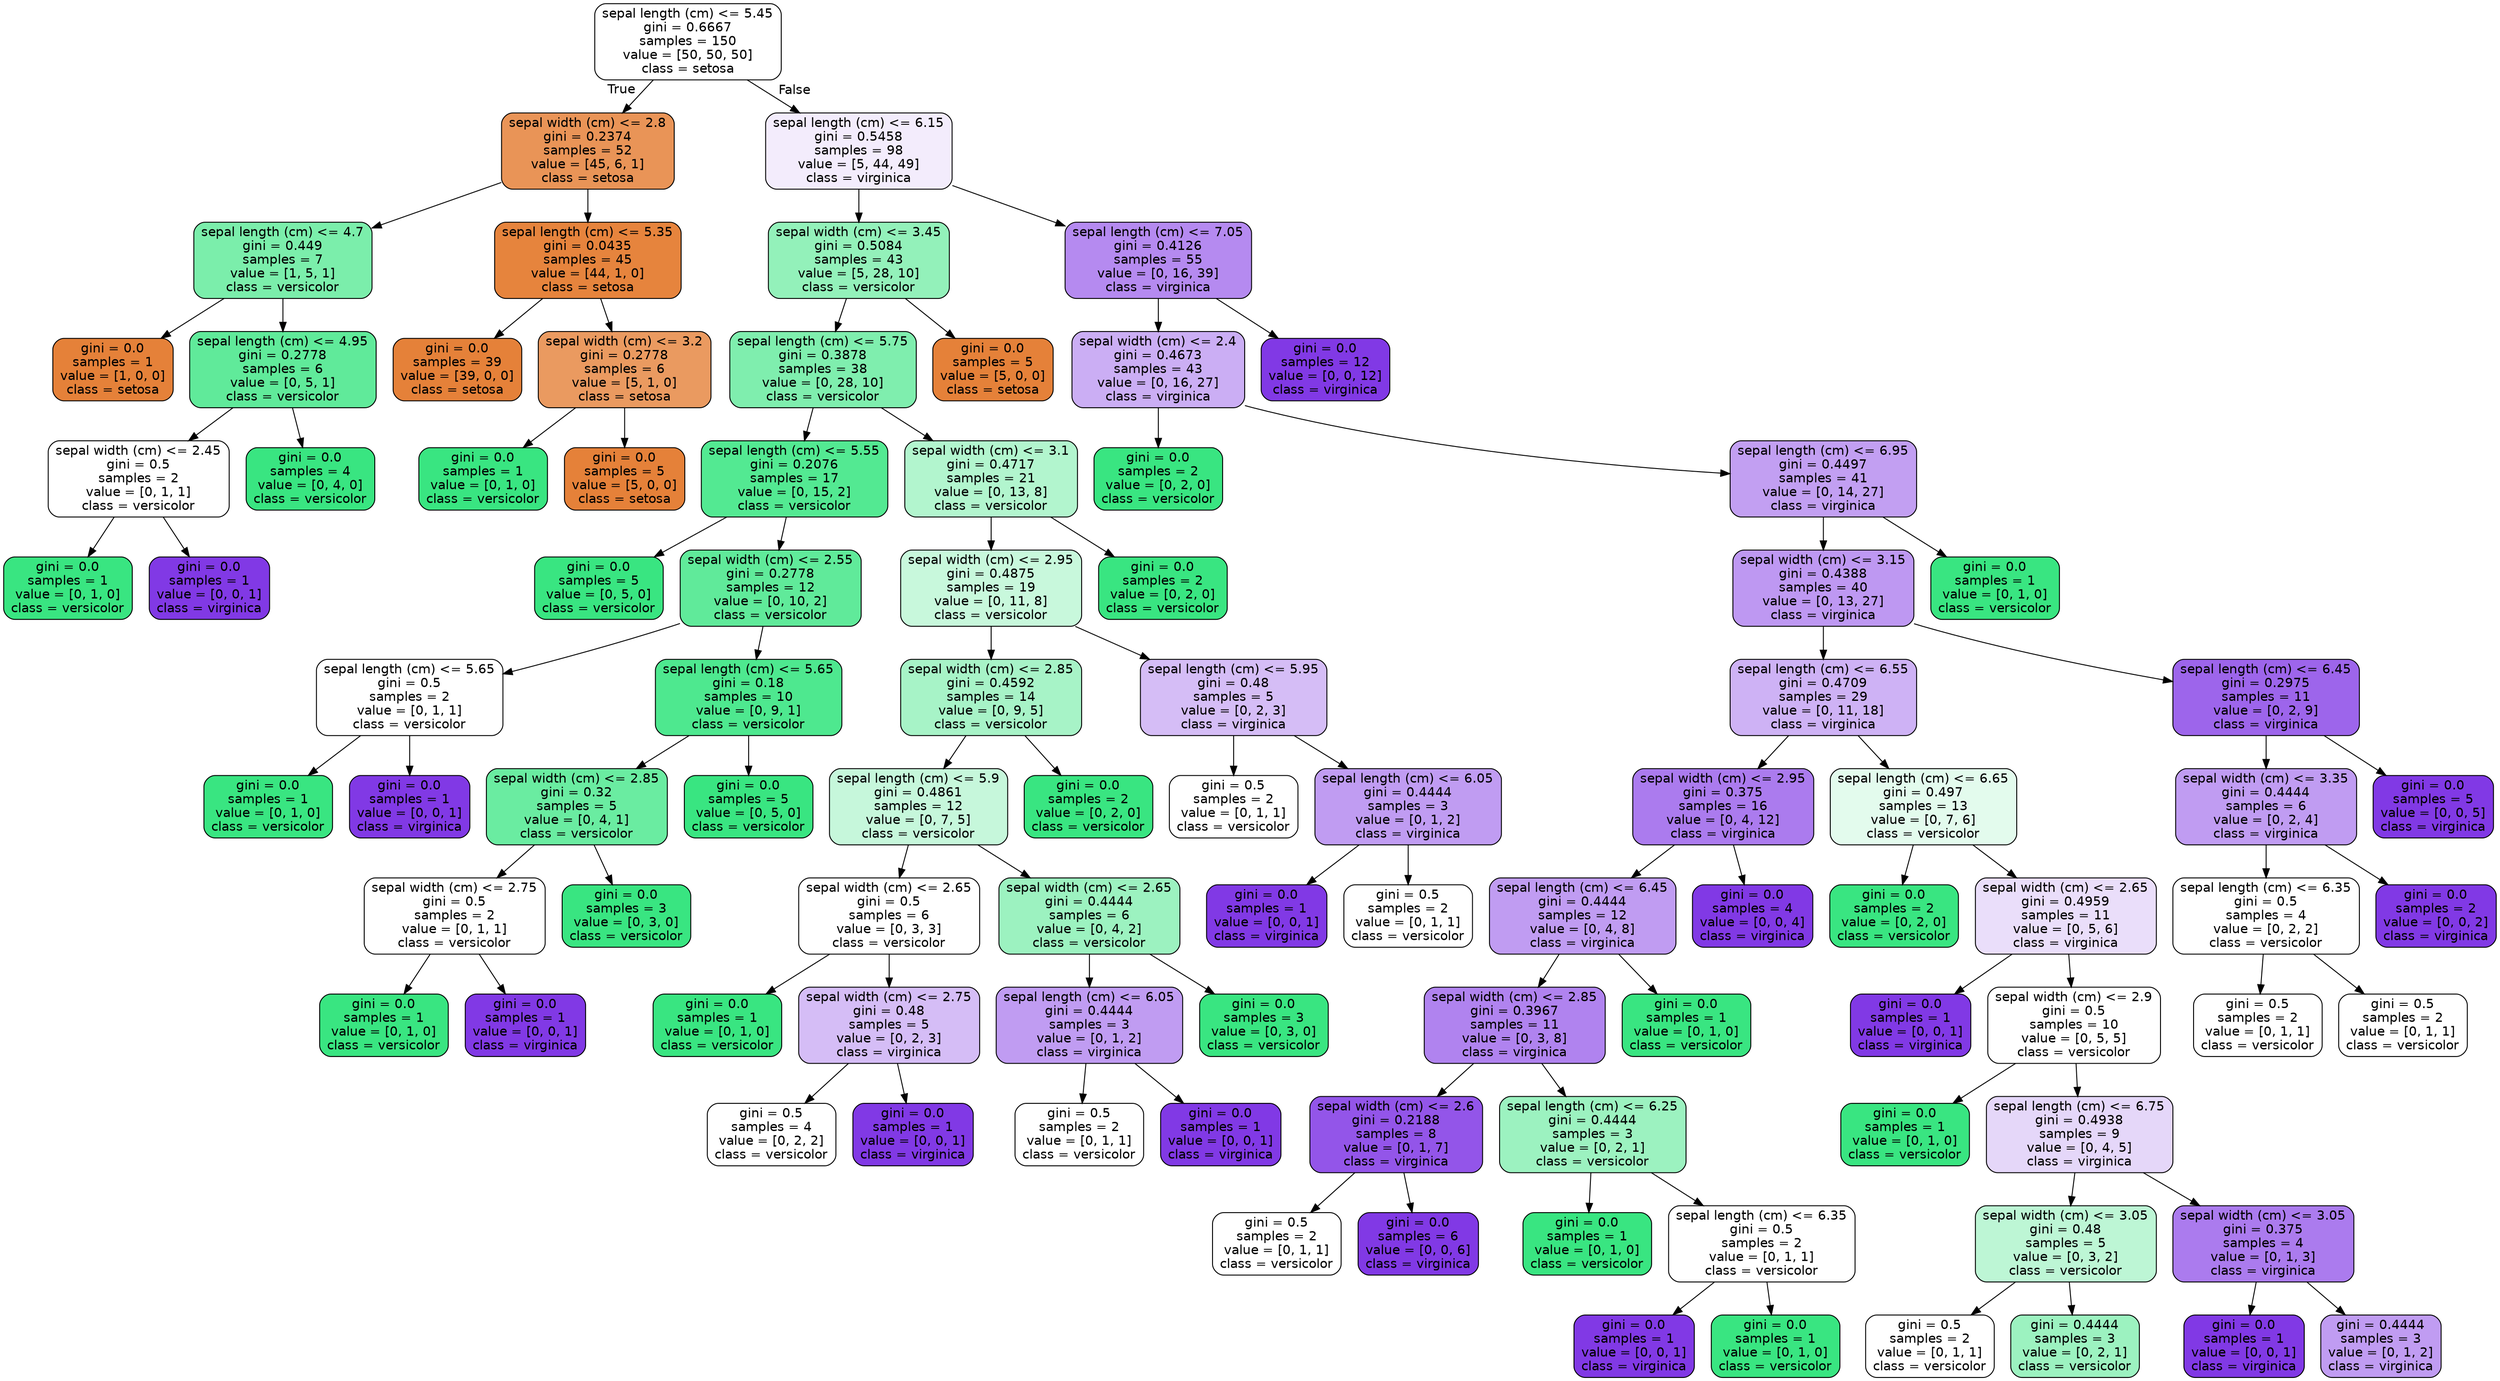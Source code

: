 digraph Tree {
node [shape=box, style="filled, rounded", color="black", fontname=helvetica] ;
edge [fontname=helvetica] ;
0 [label="sepal length (cm) <= 5.45\ngini = 0.6667\nsamples = 150\nvalue = [50, 50, 50]\nclass = setosa", fillcolor="#e5813900"] ;
1 [label="sepal width (cm) <= 2.8\ngini = 0.2374\nsamples = 52\nvalue = [45, 6, 1]\nclass = setosa", fillcolor="#e58139d8"] ;
0 -> 1 [labeldistance=2.5, labelangle=45, headlabel="True"] ;
2 [label="sepal length (cm) <= 4.7\ngini = 0.449\nsamples = 7\nvalue = [1, 5, 1]\nclass = versicolor", fillcolor="#39e581aa"] ;
1 -> 2 ;
3 [label="gini = 0.0\nsamples = 1\nvalue = [1, 0, 0]\nclass = setosa", fillcolor="#e58139ff"] ;
2 -> 3 ;
4 [label="sepal length (cm) <= 4.95\ngini = 0.2778\nsamples = 6\nvalue = [0, 5, 1]\nclass = versicolor", fillcolor="#39e581cc"] ;
2 -> 4 ;
5 [label="sepal width (cm) <= 2.45\ngini = 0.5\nsamples = 2\nvalue = [0, 1, 1]\nclass = versicolor", fillcolor="#39e58100"] ;
4 -> 5 ;
6 [label="gini = 0.0\nsamples = 1\nvalue = [0, 1, 0]\nclass = versicolor", fillcolor="#39e581ff"] ;
5 -> 6 ;
7 [label="gini = 0.0\nsamples = 1\nvalue = [0, 0, 1]\nclass = virginica", fillcolor="#8139e5ff"] ;
5 -> 7 ;
8 [label="gini = 0.0\nsamples = 4\nvalue = [0, 4, 0]\nclass = versicolor", fillcolor="#39e581ff"] ;
4 -> 8 ;
9 [label="sepal length (cm) <= 5.35\ngini = 0.0435\nsamples = 45\nvalue = [44, 1, 0]\nclass = setosa", fillcolor="#e58139f9"] ;
1 -> 9 ;
10 [label="gini = 0.0\nsamples = 39\nvalue = [39, 0, 0]\nclass = setosa", fillcolor="#e58139ff"] ;
9 -> 10 ;
11 [label="sepal width (cm) <= 3.2\ngini = 0.2778\nsamples = 6\nvalue = [5, 1, 0]\nclass = setosa", fillcolor="#e58139cc"] ;
9 -> 11 ;
12 [label="gini = 0.0\nsamples = 1\nvalue = [0, 1, 0]\nclass = versicolor", fillcolor="#39e581ff"] ;
11 -> 12 ;
13 [label="gini = 0.0\nsamples = 5\nvalue = [5, 0, 0]\nclass = setosa", fillcolor="#e58139ff"] ;
11 -> 13 ;
14 [label="sepal length (cm) <= 6.15\ngini = 0.5458\nsamples = 98\nvalue = [5, 44, 49]\nclass = virginica", fillcolor="#8139e518"] ;
0 -> 14 [labeldistance=2.5, labelangle=-45, headlabel="False"] ;
15 [label="sepal width (cm) <= 3.45\ngini = 0.5084\nsamples = 43\nvalue = [5, 28, 10]\nclass = versicolor", fillcolor="#39e5818b"] ;
14 -> 15 ;
16 [label="sepal length (cm) <= 5.75\ngini = 0.3878\nsamples = 38\nvalue = [0, 28, 10]\nclass = versicolor", fillcolor="#39e581a4"] ;
15 -> 16 ;
17 [label="sepal length (cm) <= 5.55\ngini = 0.2076\nsamples = 17\nvalue = [0, 15, 2]\nclass = versicolor", fillcolor="#39e581dd"] ;
16 -> 17 ;
18 [label="gini = 0.0\nsamples = 5\nvalue = [0, 5, 0]\nclass = versicolor", fillcolor="#39e581ff"] ;
17 -> 18 ;
19 [label="sepal width (cm) <= 2.55\ngini = 0.2778\nsamples = 12\nvalue = [0, 10, 2]\nclass = versicolor", fillcolor="#39e581cc"] ;
17 -> 19 ;
20 [label="sepal length (cm) <= 5.65\ngini = 0.5\nsamples = 2\nvalue = [0, 1, 1]\nclass = versicolor", fillcolor="#39e58100"] ;
19 -> 20 ;
21 [label="gini = 0.0\nsamples = 1\nvalue = [0, 1, 0]\nclass = versicolor", fillcolor="#39e581ff"] ;
20 -> 21 ;
22 [label="gini = 0.0\nsamples = 1\nvalue = [0, 0, 1]\nclass = virginica", fillcolor="#8139e5ff"] ;
20 -> 22 ;
23 [label="sepal length (cm) <= 5.65\ngini = 0.18\nsamples = 10\nvalue = [0, 9, 1]\nclass = versicolor", fillcolor="#39e581e3"] ;
19 -> 23 ;
24 [label="sepal width (cm) <= 2.85\ngini = 0.32\nsamples = 5\nvalue = [0, 4, 1]\nclass = versicolor", fillcolor="#39e581bf"] ;
23 -> 24 ;
25 [label="sepal width (cm) <= 2.75\ngini = 0.5\nsamples = 2\nvalue = [0, 1, 1]\nclass = versicolor", fillcolor="#39e58100"] ;
24 -> 25 ;
26 [label="gini = 0.0\nsamples = 1\nvalue = [0, 1, 0]\nclass = versicolor", fillcolor="#39e581ff"] ;
25 -> 26 ;
27 [label="gini = 0.0\nsamples = 1\nvalue = [0, 0, 1]\nclass = virginica", fillcolor="#8139e5ff"] ;
25 -> 27 ;
28 [label="gini = 0.0\nsamples = 3\nvalue = [0, 3, 0]\nclass = versicolor", fillcolor="#39e581ff"] ;
24 -> 28 ;
29 [label="gini = 0.0\nsamples = 5\nvalue = [0, 5, 0]\nclass = versicolor", fillcolor="#39e581ff"] ;
23 -> 29 ;
30 [label="sepal width (cm) <= 3.1\ngini = 0.4717\nsamples = 21\nvalue = [0, 13, 8]\nclass = versicolor", fillcolor="#39e58162"] ;
16 -> 30 ;
31 [label="sepal width (cm) <= 2.95\ngini = 0.4875\nsamples = 19\nvalue = [0, 11, 8]\nclass = versicolor", fillcolor="#39e58146"] ;
30 -> 31 ;
32 [label="sepal width (cm) <= 2.85\ngini = 0.4592\nsamples = 14\nvalue = [0, 9, 5]\nclass = versicolor", fillcolor="#39e58171"] ;
31 -> 32 ;
33 [label="sepal length (cm) <= 5.9\ngini = 0.4861\nsamples = 12\nvalue = [0, 7, 5]\nclass = versicolor", fillcolor="#39e58149"] ;
32 -> 33 ;
34 [label="sepal width (cm) <= 2.65\ngini = 0.5\nsamples = 6\nvalue = [0, 3, 3]\nclass = versicolor", fillcolor="#39e58100"] ;
33 -> 34 ;
35 [label="gini = 0.0\nsamples = 1\nvalue = [0, 1, 0]\nclass = versicolor", fillcolor="#39e581ff"] ;
34 -> 35 ;
36 [label="sepal width (cm) <= 2.75\ngini = 0.48\nsamples = 5\nvalue = [0, 2, 3]\nclass = virginica", fillcolor="#8139e555"] ;
34 -> 36 ;
37 [label="gini = 0.5\nsamples = 4\nvalue = [0, 2, 2]\nclass = versicolor", fillcolor="#39e58100"] ;
36 -> 37 ;
38 [label="gini = 0.0\nsamples = 1\nvalue = [0, 0, 1]\nclass = virginica", fillcolor="#8139e5ff"] ;
36 -> 38 ;
39 [label="sepal width (cm) <= 2.65\ngini = 0.4444\nsamples = 6\nvalue = [0, 4, 2]\nclass = versicolor", fillcolor="#39e5817f"] ;
33 -> 39 ;
40 [label="sepal length (cm) <= 6.05\ngini = 0.4444\nsamples = 3\nvalue = [0, 1, 2]\nclass = virginica", fillcolor="#8139e57f"] ;
39 -> 40 ;
41 [label="gini = 0.5\nsamples = 2\nvalue = [0, 1, 1]\nclass = versicolor", fillcolor="#39e58100"] ;
40 -> 41 ;
42 [label="gini = 0.0\nsamples = 1\nvalue = [0, 0, 1]\nclass = virginica", fillcolor="#8139e5ff"] ;
40 -> 42 ;
43 [label="gini = 0.0\nsamples = 3\nvalue = [0, 3, 0]\nclass = versicolor", fillcolor="#39e581ff"] ;
39 -> 43 ;
44 [label="gini = 0.0\nsamples = 2\nvalue = [0, 2, 0]\nclass = versicolor", fillcolor="#39e581ff"] ;
32 -> 44 ;
45 [label="sepal length (cm) <= 5.95\ngini = 0.48\nsamples = 5\nvalue = [0, 2, 3]\nclass = virginica", fillcolor="#8139e555"] ;
31 -> 45 ;
46 [label="gini = 0.5\nsamples = 2\nvalue = [0, 1, 1]\nclass = versicolor", fillcolor="#39e58100"] ;
45 -> 46 ;
47 [label="sepal length (cm) <= 6.05\ngini = 0.4444\nsamples = 3\nvalue = [0, 1, 2]\nclass = virginica", fillcolor="#8139e57f"] ;
45 -> 47 ;
48 [label="gini = 0.0\nsamples = 1\nvalue = [0, 0, 1]\nclass = virginica", fillcolor="#8139e5ff"] ;
47 -> 48 ;
49 [label="gini = 0.5\nsamples = 2\nvalue = [0, 1, 1]\nclass = versicolor", fillcolor="#39e58100"] ;
47 -> 49 ;
50 [label="gini = 0.0\nsamples = 2\nvalue = [0, 2, 0]\nclass = versicolor", fillcolor="#39e581ff"] ;
30 -> 50 ;
51 [label="gini = 0.0\nsamples = 5\nvalue = [5, 0, 0]\nclass = setosa", fillcolor="#e58139ff"] ;
15 -> 51 ;
52 [label="sepal length (cm) <= 7.05\ngini = 0.4126\nsamples = 55\nvalue = [0, 16, 39]\nclass = virginica", fillcolor="#8139e596"] ;
14 -> 52 ;
53 [label="sepal width (cm) <= 2.4\ngini = 0.4673\nsamples = 43\nvalue = [0, 16, 27]\nclass = virginica", fillcolor="#8139e568"] ;
52 -> 53 ;
54 [label="gini = 0.0\nsamples = 2\nvalue = [0, 2, 0]\nclass = versicolor", fillcolor="#39e581ff"] ;
53 -> 54 ;
55 [label="sepal length (cm) <= 6.95\ngini = 0.4497\nsamples = 41\nvalue = [0, 14, 27]\nclass = virginica", fillcolor="#8139e57b"] ;
53 -> 55 ;
56 [label="sepal width (cm) <= 3.15\ngini = 0.4388\nsamples = 40\nvalue = [0, 13, 27]\nclass = virginica", fillcolor="#8139e584"] ;
55 -> 56 ;
57 [label="sepal length (cm) <= 6.55\ngini = 0.4709\nsamples = 29\nvalue = [0, 11, 18]\nclass = virginica", fillcolor="#8139e563"] ;
56 -> 57 ;
58 [label="sepal width (cm) <= 2.95\ngini = 0.375\nsamples = 16\nvalue = [0, 4, 12]\nclass = virginica", fillcolor="#8139e5aa"] ;
57 -> 58 ;
59 [label="sepal length (cm) <= 6.45\ngini = 0.4444\nsamples = 12\nvalue = [0, 4, 8]\nclass = virginica", fillcolor="#8139e57f"] ;
58 -> 59 ;
60 [label="sepal width (cm) <= 2.85\ngini = 0.3967\nsamples = 11\nvalue = [0, 3, 8]\nclass = virginica", fillcolor="#8139e59f"] ;
59 -> 60 ;
61 [label="sepal width (cm) <= 2.6\ngini = 0.2188\nsamples = 8\nvalue = [0, 1, 7]\nclass = virginica", fillcolor="#8139e5db"] ;
60 -> 61 ;
62 [label="gini = 0.5\nsamples = 2\nvalue = [0, 1, 1]\nclass = versicolor", fillcolor="#39e58100"] ;
61 -> 62 ;
63 [label="gini = 0.0\nsamples = 6\nvalue = [0, 0, 6]\nclass = virginica", fillcolor="#8139e5ff"] ;
61 -> 63 ;
64 [label="sepal length (cm) <= 6.25\ngini = 0.4444\nsamples = 3\nvalue = [0, 2, 1]\nclass = versicolor", fillcolor="#39e5817f"] ;
60 -> 64 ;
65 [label="gini = 0.0\nsamples = 1\nvalue = [0, 1, 0]\nclass = versicolor", fillcolor="#39e581ff"] ;
64 -> 65 ;
66 [label="sepal length (cm) <= 6.35\ngini = 0.5\nsamples = 2\nvalue = [0, 1, 1]\nclass = versicolor", fillcolor="#39e58100"] ;
64 -> 66 ;
67 [label="gini = 0.0\nsamples = 1\nvalue = [0, 0, 1]\nclass = virginica", fillcolor="#8139e5ff"] ;
66 -> 67 ;
68 [label="gini = 0.0\nsamples = 1\nvalue = [0, 1, 0]\nclass = versicolor", fillcolor="#39e581ff"] ;
66 -> 68 ;
69 [label="gini = 0.0\nsamples = 1\nvalue = [0, 1, 0]\nclass = versicolor", fillcolor="#39e581ff"] ;
59 -> 69 ;
70 [label="gini = 0.0\nsamples = 4\nvalue = [0, 0, 4]\nclass = virginica", fillcolor="#8139e5ff"] ;
58 -> 70 ;
71 [label="sepal length (cm) <= 6.65\ngini = 0.497\nsamples = 13\nvalue = [0, 7, 6]\nclass = versicolor", fillcolor="#39e58124"] ;
57 -> 71 ;
72 [label="gini = 0.0\nsamples = 2\nvalue = [0, 2, 0]\nclass = versicolor", fillcolor="#39e581ff"] ;
71 -> 72 ;
73 [label="sepal width (cm) <= 2.65\ngini = 0.4959\nsamples = 11\nvalue = [0, 5, 6]\nclass = virginica", fillcolor="#8139e52a"] ;
71 -> 73 ;
74 [label="gini = 0.0\nsamples = 1\nvalue = [0, 0, 1]\nclass = virginica", fillcolor="#8139e5ff"] ;
73 -> 74 ;
75 [label="sepal width (cm) <= 2.9\ngini = 0.5\nsamples = 10\nvalue = [0, 5, 5]\nclass = versicolor", fillcolor="#39e58100"] ;
73 -> 75 ;
76 [label="gini = 0.0\nsamples = 1\nvalue = [0, 1, 0]\nclass = versicolor", fillcolor="#39e581ff"] ;
75 -> 76 ;
77 [label="sepal length (cm) <= 6.75\ngini = 0.4938\nsamples = 9\nvalue = [0, 4, 5]\nclass = virginica", fillcolor="#8139e533"] ;
75 -> 77 ;
78 [label="sepal width (cm) <= 3.05\ngini = 0.48\nsamples = 5\nvalue = [0, 3, 2]\nclass = versicolor", fillcolor="#39e58155"] ;
77 -> 78 ;
79 [label="gini = 0.5\nsamples = 2\nvalue = [0, 1, 1]\nclass = versicolor", fillcolor="#39e58100"] ;
78 -> 79 ;
80 [label="gini = 0.4444\nsamples = 3\nvalue = [0, 2, 1]\nclass = versicolor", fillcolor="#39e5817f"] ;
78 -> 80 ;
81 [label="sepal width (cm) <= 3.05\ngini = 0.375\nsamples = 4\nvalue = [0, 1, 3]\nclass = virginica", fillcolor="#8139e5aa"] ;
77 -> 81 ;
82 [label="gini = 0.0\nsamples = 1\nvalue = [0, 0, 1]\nclass = virginica", fillcolor="#8139e5ff"] ;
81 -> 82 ;
83 [label="gini = 0.4444\nsamples = 3\nvalue = [0, 1, 2]\nclass = virginica", fillcolor="#8139e57f"] ;
81 -> 83 ;
84 [label="sepal length (cm) <= 6.45\ngini = 0.2975\nsamples = 11\nvalue = [0, 2, 9]\nclass = virginica", fillcolor="#8139e5c6"] ;
56 -> 84 ;
85 [label="sepal width (cm) <= 3.35\ngini = 0.4444\nsamples = 6\nvalue = [0, 2, 4]\nclass = virginica", fillcolor="#8139e57f"] ;
84 -> 85 ;
86 [label="sepal length (cm) <= 6.35\ngini = 0.5\nsamples = 4\nvalue = [0, 2, 2]\nclass = versicolor", fillcolor="#39e58100"] ;
85 -> 86 ;
87 [label="gini = 0.5\nsamples = 2\nvalue = [0, 1, 1]\nclass = versicolor", fillcolor="#39e58100"] ;
86 -> 87 ;
88 [label="gini = 0.5\nsamples = 2\nvalue = [0, 1, 1]\nclass = versicolor", fillcolor="#39e58100"] ;
86 -> 88 ;
89 [label="gini = 0.0\nsamples = 2\nvalue = [0, 0, 2]\nclass = virginica", fillcolor="#8139e5ff"] ;
85 -> 89 ;
90 [label="gini = 0.0\nsamples = 5\nvalue = [0, 0, 5]\nclass = virginica", fillcolor="#8139e5ff"] ;
84 -> 90 ;
91 [label="gini = 0.0\nsamples = 1\nvalue = [0, 1, 0]\nclass = versicolor", fillcolor="#39e581ff"] ;
55 -> 91 ;
92 [label="gini = 0.0\nsamples = 12\nvalue = [0, 0, 12]\nclass = virginica", fillcolor="#8139e5ff"] ;
52 -> 92 ;
}